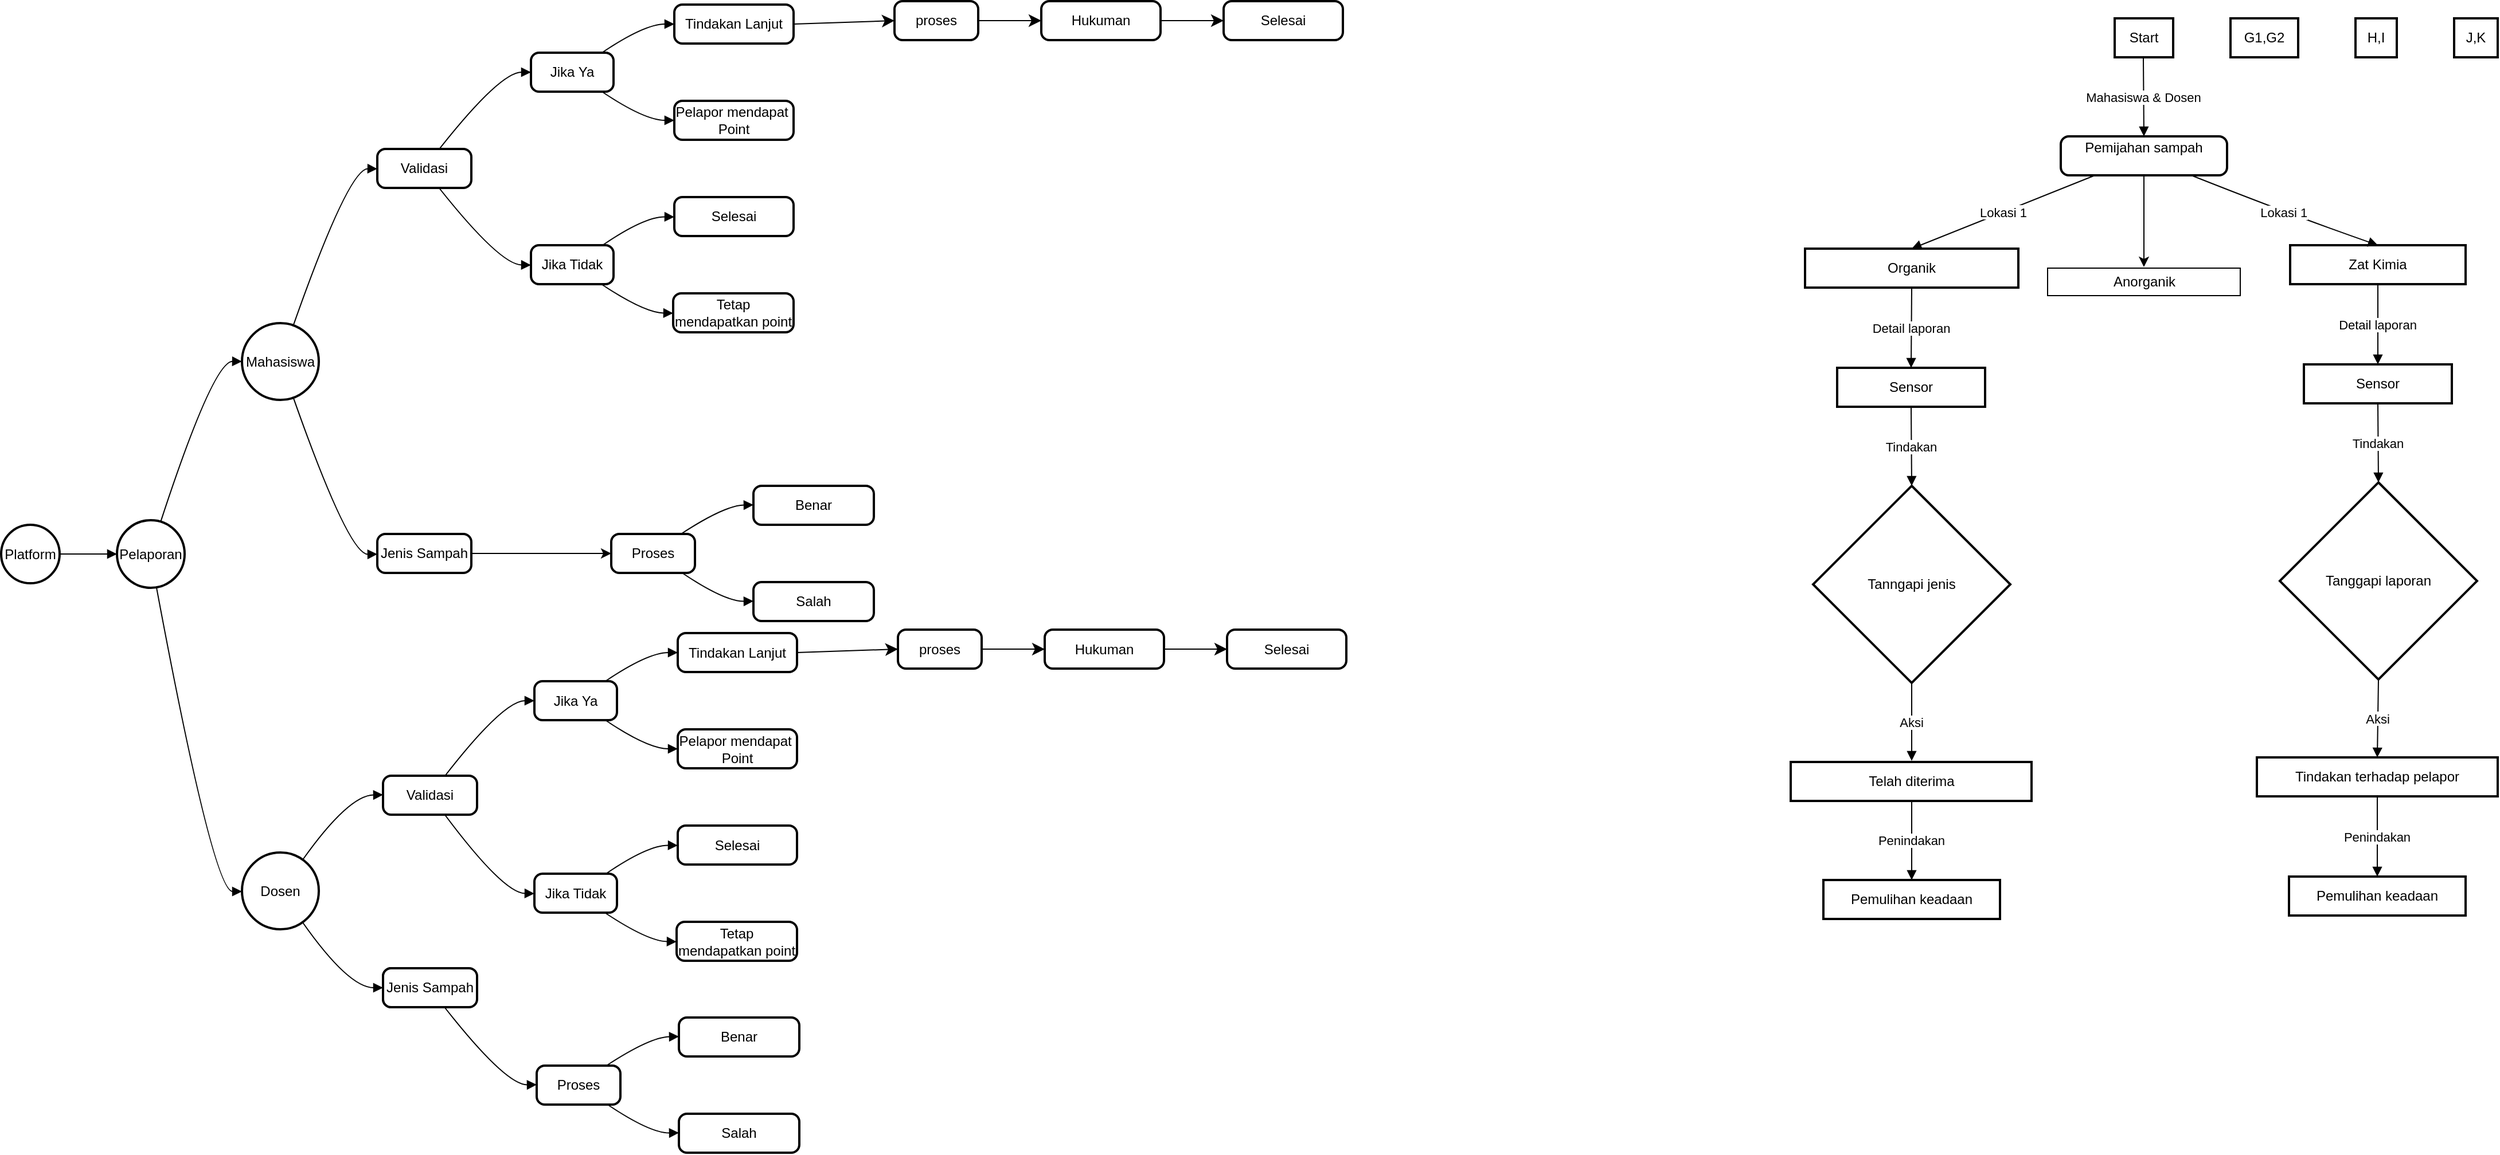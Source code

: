 <mxfile version="24.7.16">
  <diagram name="Halaman-1" id="vI17TSIT231bG5ewFWEX">
    <mxGraphModel dx="1834" dy="1138" grid="0" gridSize="10" guides="1" tooltips="1" connect="1" arrows="1" fold="1" page="0" pageScale="1" pageWidth="827" pageHeight="1169" math="0" shadow="0">
      <root>
        <mxCell id="0" />
        <mxCell id="1" parent="0" />
        <mxCell id="2" value="Platform" style="ellipse;aspect=fixed;strokeWidth=2;whiteSpace=wrap;" parent="1" vertex="1">
          <mxGeometry y="454" width="51" height="51" as="geometry" />
        </mxCell>
        <mxCell id="3" value="Pelaporan" style="ellipse;aspect=fixed;strokeWidth=2;whiteSpace=wrap;" parent="1" vertex="1">
          <mxGeometry x="101" y="450" width="59" height="59" as="geometry" />
        </mxCell>
        <mxCell id="4" value="Mahasiswa" style="ellipse;aspect=fixed;strokeWidth=2;whiteSpace=wrap;" parent="1" vertex="1">
          <mxGeometry x="210" y="278" width="67" height="67" as="geometry" />
        </mxCell>
        <mxCell id="5" value="Dosen" style="ellipse;aspect=fixed;strokeWidth=2;whiteSpace=wrap;" parent="1" vertex="1">
          <mxGeometry x="210" y="740" width="67" height="67" as="geometry" />
        </mxCell>
        <mxCell id="6" value="Validasi" style="rounded=1;absoluteArcSize=1;arcSize=14;whiteSpace=wrap;strokeWidth=2;" parent="1" vertex="1">
          <mxGeometry x="328" y="126" width="82" height="34" as="geometry" />
        </mxCell>
        <mxCell id="YhmUqTxS2iiu_h7kdvXo-74" style="edgeStyle=orthogonalEdgeStyle;rounded=0;orthogonalLoop=1;jettySize=auto;html=1;exitX=1;exitY=0.5;exitDx=0;exitDy=0;entryX=0;entryY=0.5;entryDx=0;entryDy=0;" parent="1" source="7" target="13" edge="1">
          <mxGeometry relative="1" as="geometry">
            <mxPoint x="525.126" y="479.294" as="targetPoint" />
          </mxGeometry>
        </mxCell>
        <mxCell id="7" value="Jenis Sampah" style="rounded=1;absoluteArcSize=1;arcSize=14;whiteSpace=wrap;strokeWidth=2;" parent="1" vertex="1">
          <mxGeometry x="328" y="462" width="82" height="34" as="geometry" />
        </mxCell>
        <mxCell id="9" value="Dosen 2" style="rounded=1;absoluteArcSize=1;arcSize=14;whiteSpace=wrap;strokeWidth=2;" parent="1" vertex="1">
          <mxGeometry x="333" y="841" width="71" height="34" as="geometry" />
        </mxCell>
        <mxCell id="10" value="Jika Ya" style="rounded=1;absoluteArcSize=1;arcSize=14;whiteSpace=wrap;strokeWidth=2;" parent="1" vertex="1">
          <mxGeometry x="462" y="42" width="72" height="34" as="geometry" />
        </mxCell>
        <mxCell id="11" value="Jika Tidak" style="rounded=1;absoluteArcSize=1;arcSize=14;whiteSpace=wrap;strokeWidth=2;" parent="1" vertex="1">
          <mxGeometry x="462" y="210" width="72" height="34" as="geometry" />
        </mxCell>
        <mxCell id="oGnMxgfMt2kpqqhZpF8a-50" style="edgeStyle=none;curved=1;rounded=0;orthogonalLoop=1;jettySize=auto;html=1;exitX=1;exitY=0.5;exitDx=0;exitDy=0;entryX=0;entryY=0.5;entryDx=0;entryDy=0;fontSize=12;startSize=8;endSize=8;" parent="1" source="12" target="22" edge="1">
          <mxGeometry relative="1" as="geometry" />
        </mxCell>
        <mxCell id="12" value="proses" style="rounded=1;absoluteArcSize=1;arcSize=14;whiteSpace=wrap;strokeWidth=2;" parent="1" vertex="1">
          <mxGeometry x="779" y="-3" width="73" height="34" as="geometry" />
        </mxCell>
        <mxCell id="13" value="Proses" style="rounded=1;absoluteArcSize=1;arcSize=14;whiteSpace=wrap;strokeWidth=2;" parent="1" vertex="1">
          <mxGeometry x="532" y="462" width="73" height="34" as="geometry" />
        </mxCell>
        <mxCell id="oGnMxgfMt2kpqqhZpF8a-49" style="edgeStyle=none;curved=1;rounded=0;orthogonalLoop=1;jettySize=auto;html=1;exitX=1;exitY=0.5;exitDx=0;exitDy=0;entryX=0;entryY=0.5;entryDx=0;entryDy=0;fontSize=12;startSize=8;endSize=8;" parent="1" source="18" target="12" edge="1">
          <mxGeometry relative="1" as="geometry" />
        </mxCell>
        <mxCell id="18" value="Tindakan Lanjut" style="rounded=1;absoluteArcSize=1;arcSize=14;whiteSpace=wrap;strokeWidth=2;" parent="1" vertex="1">
          <mxGeometry x="587" width="104" height="34" as="geometry" />
        </mxCell>
        <mxCell id="19" value="Pelapor mendapat &#xa;Point" style="rounded=1;absoluteArcSize=1;arcSize=14;whiteSpace=wrap;strokeWidth=2;" parent="1" vertex="1">
          <mxGeometry x="587" y="84" width="104" height="34" as="geometry" />
        </mxCell>
        <mxCell id="20" value="Selesai" style="rounded=1;absoluteArcSize=1;arcSize=14;whiteSpace=wrap;strokeWidth=2;" parent="1" vertex="1">
          <mxGeometry x="587" y="168" width="104" height="34" as="geometry" />
        </mxCell>
        <mxCell id="21" value="Tetap mendapatkan point" style="rounded=1;absoluteArcSize=1;arcSize=14;whiteSpace=wrap;strokeWidth=2;" parent="1" vertex="1">
          <mxGeometry x="586" y="252" width="105" height="34" as="geometry" />
        </mxCell>
        <mxCell id="oGnMxgfMt2kpqqhZpF8a-51" style="edgeStyle=none;curved=1;rounded=0;orthogonalLoop=1;jettySize=auto;html=1;exitX=1;exitY=0.5;exitDx=0;exitDy=0;entryX=0;entryY=0.5;entryDx=0;entryDy=0;fontSize=12;startSize=8;endSize=8;" parent="1" source="22" target="23" edge="1">
          <mxGeometry relative="1" as="geometry" />
        </mxCell>
        <mxCell id="22" value="Hukuman" style="rounded=1;absoluteArcSize=1;arcSize=14;whiteSpace=wrap;strokeWidth=2;" parent="1" vertex="1">
          <mxGeometry x="907" y="-3" width="104" height="34" as="geometry" />
        </mxCell>
        <mxCell id="23" value="Selesai" style="rounded=1;absoluteArcSize=1;arcSize=14;whiteSpace=wrap;strokeWidth=2;" parent="1" vertex="1">
          <mxGeometry x="1066" y="-3" width="104" height="34" as="geometry" />
        </mxCell>
        <mxCell id="24" value="Benar" style="rounded=1;absoluteArcSize=1;arcSize=14;whiteSpace=wrap;strokeWidth=2;" parent="1" vertex="1">
          <mxGeometry x="656" y="420" width="105" height="34" as="geometry" />
        </mxCell>
        <mxCell id="25" value="Salah" style="rounded=1;absoluteArcSize=1;arcSize=14;whiteSpace=wrap;strokeWidth=2;" parent="1" vertex="1">
          <mxGeometry x="656" y="504" width="105" height="34" as="geometry" />
        </mxCell>
        <mxCell id="26" value="" style="curved=1;startArrow=none;endArrow=block;exitX=1;exitY=0.5;entryX=0;entryY=0.5;" parent="1" source="2" target="3" edge="1">
          <mxGeometry relative="1" as="geometry">
            <Array as="points" />
          </mxGeometry>
        </mxCell>
        <mxCell id="27" value="" style="curved=1;startArrow=none;endArrow=block;exitX=0.66;exitY=0;entryX=0;entryY=0.5;" parent="1" source="3" target="4" edge="1">
          <mxGeometry relative="1" as="geometry">
            <Array as="points">
              <mxPoint x="185" y="311" />
            </Array>
          </mxGeometry>
        </mxCell>
        <mxCell id="28" value="" style="curved=1;startArrow=none;endArrow=block;exitX=0.59;exitY=1;entryX=0;entryY=0.51;" parent="1" source="3" target="5" edge="1">
          <mxGeometry relative="1" as="geometry">
            <Array as="points">
              <mxPoint x="185" y="774" />
            </Array>
          </mxGeometry>
        </mxCell>
        <mxCell id="29" value="" style="curved=1;startArrow=none;endArrow=block;exitX=0.68;exitY=0;entryX=-0.01;entryY=0.51;" parent="1" source="4" target="6" edge="1">
          <mxGeometry relative="1" as="geometry">
            <Array as="points">
              <mxPoint x="303" y="143" />
            </Array>
          </mxGeometry>
        </mxCell>
        <mxCell id="30" value="" style="curved=1;startArrow=none;endArrow=block;exitX=0.68;exitY=1;entryX=-0.01;entryY=0.52;" parent="1" source="4" target="7" edge="1">
          <mxGeometry relative="1" as="geometry">
            <Array as="points">
              <mxPoint x="303" y="480" />
            </Array>
          </mxGeometry>
        </mxCell>
        <mxCell id="31" value="" style="curved=1;startArrow=none;endArrow=block;exitX=0.86;exitY=0;entryX=0;entryY=0.49;" parent="1" source="5" edge="1">
          <mxGeometry relative="1" as="geometry">
            <Array as="points">
              <mxPoint x="303" y="690" />
            </Array>
            <mxPoint x="333" y="689.66" as="targetPoint" />
          </mxGeometry>
        </mxCell>
        <mxCell id="32" value="" style="curved=1;startArrow=none;endArrow=block;exitX=0.86;exitY=1.01;entryX=0;entryY=0.5;" parent="1" source="5" target="9" edge="1">
          <mxGeometry relative="1" as="geometry">
            <Array as="points">
              <mxPoint x="303" y="858" />
            </Array>
          </mxGeometry>
        </mxCell>
        <mxCell id="33" value="" style="curved=1;startArrow=none;endArrow=block;exitX=0.66;exitY=0;entryX=0;entryY=0.5;" parent="1" source="6" target="10" edge="1">
          <mxGeometry relative="1" as="geometry">
            <Array as="points">
              <mxPoint x="435" y="59" />
            </Array>
          </mxGeometry>
        </mxCell>
        <mxCell id="34" value="" style="curved=1;startArrow=none;endArrow=block;exitX=0.66;exitY=1.01;entryX=0;entryY=0.51;" parent="1" source="6" target="11" edge="1">
          <mxGeometry relative="1" as="geometry">
            <Array as="points">
              <mxPoint x="435" y="227" />
            </Array>
          </mxGeometry>
        </mxCell>
        <mxCell id="41" value="" style="curved=1;startArrow=none;endArrow=block;exitX=0.86;exitY=0;entryX=0;entryY=0.5;" parent="1" source="10" target="18" edge="1">
          <mxGeometry relative="1" as="geometry">
            <Array as="points">
              <mxPoint x="561" y="17" />
            </Array>
          </mxGeometry>
        </mxCell>
        <mxCell id="42" value="" style="curved=1;startArrow=none;endArrow=block;exitX=0.86;exitY=1;entryX=0;entryY=0.5;" parent="1" source="10" target="19" edge="1">
          <mxGeometry relative="1" as="geometry">
            <Array as="points">
              <mxPoint x="561" y="101" />
            </Array>
          </mxGeometry>
        </mxCell>
        <mxCell id="43" value="" style="curved=1;startArrow=none;endArrow=block;exitX=0.86;exitY=0.01;entryX=0;entryY=0.51;" parent="1" source="11" target="20" edge="1">
          <mxGeometry relative="1" as="geometry">
            <Array as="points">
              <mxPoint x="561" y="185" />
            </Array>
          </mxGeometry>
        </mxCell>
        <mxCell id="44" value="" style="curved=1;startArrow=none;endArrow=block;exitX=0.86;exitY=1.01;entryX=0;entryY=0.51;" parent="1" source="11" target="21" edge="1">
          <mxGeometry relative="1" as="geometry">
            <Array as="points">
              <mxPoint x="561" y="269" />
            </Array>
          </mxGeometry>
        </mxCell>
        <mxCell id="47" value="" style="curved=1;startArrow=none;endArrow=block;exitX=0.84;exitY=-0.01;entryX=0;entryY=0.49;" parent="1" source="13" target="24" edge="1">
          <mxGeometry relative="1" as="geometry">
            <Array as="points">
              <mxPoint x="631" y="437" />
            </Array>
          </mxGeometry>
        </mxCell>
        <mxCell id="48" value="" style="curved=1;startArrow=none;endArrow=block;exitX=0.84;exitY=0.99;entryX=0;entryY=0.49;" parent="1" source="13" target="25" edge="1">
          <mxGeometry relative="1" as="geometry">
            <Array as="points">
              <mxPoint x="631" y="521" />
            </Array>
          </mxGeometry>
        </mxCell>
        <mxCell id="YhmUqTxS2iiu_h7kdvXo-48" value="Jenis Sampah" style="rounded=1;absoluteArcSize=1;arcSize=14;whiteSpace=wrap;strokeWidth=2;" parent="1" vertex="1">
          <mxGeometry x="333" y="841" width="82" height="34" as="geometry" />
        </mxCell>
        <mxCell id="YhmUqTxS2iiu_h7kdvXo-49" value="Proses" style="rounded=1;absoluteArcSize=1;arcSize=14;whiteSpace=wrap;strokeWidth=2;" parent="1" vertex="1">
          <mxGeometry x="467" y="926" width="73" height="34" as="geometry" />
        </mxCell>
        <mxCell id="YhmUqTxS2iiu_h7kdvXo-50" value="Benar" style="rounded=1;absoluteArcSize=1;arcSize=14;whiteSpace=wrap;strokeWidth=2;" parent="1" vertex="1">
          <mxGeometry x="591" y="884" width="105" height="34" as="geometry" />
        </mxCell>
        <mxCell id="YhmUqTxS2iiu_h7kdvXo-51" value="Salah" style="rounded=1;absoluteArcSize=1;arcSize=14;whiteSpace=wrap;strokeWidth=2;" parent="1" vertex="1">
          <mxGeometry x="591" y="968" width="105" height="34" as="geometry" />
        </mxCell>
        <mxCell id="YhmUqTxS2iiu_h7kdvXo-52" value="" style="curved=1;startArrow=none;endArrow=block;exitX=0.66;exitY=1.02;entryX=0;entryY=0.49;" parent="1" source="YhmUqTxS2iiu_h7kdvXo-48" target="YhmUqTxS2iiu_h7kdvXo-49" edge="1">
          <mxGeometry relative="1" as="geometry">
            <Array as="points">
              <mxPoint x="440" y="943" />
            </Array>
          </mxGeometry>
        </mxCell>
        <mxCell id="YhmUqTxS2iiu_h7kdvXo-53" value="" style="curved=1;startArrow=none;endArrow=block;exitX=0.84;exitY=-0.01;entryX=0;entryY=0.49;" parent="1" source="YhmUqTxS2iiu_h7kdvXo-49" target="YhmUqTxS2iiu_h7kdvXo-50" edge="1">
          <mxGeometry relative="1" as="geometry">
            <Array as="points">
              <mxPoint x="566" y="901" />
            </Array>
          </mxGeometry>
        </mxCell>
        <mxCell id="YhmUqTxS2iiu_h7kdvXo-54" value="" style="curved=1;startArrow=none;endArrow=block;exitX=0.84;exitY=0.99;entryX=0;entryY=0.49;" parent="1" source="YhmUqTxS2iiu_h7kdvXo-49" target="YhmUqTxS2iiu_h7kdvXo-51" edge="1">
          <mxGeometry relative="1" as="geometry">
            <Array as="points">
              <mxPoint x="566" y="985" />
            </Array>
          </mxGeometry>
        </mxCell>
        <mxCell id="YhmUqTxS2iiu_h7kdvXo-55" value="Validasi" style="rounded=1;absoluteArcSize=1;arcSize=14;whiteSpace=wrap;strokeWidth=2;" parent="1" vertex="1">
          <mxGeometry x="333" y="673" width="82" height="34" as="geometry" />
        </mxCell>
        <mxCell id="YhmUqTxS2iiu_h7kdvXo-56" value="Jika Ya" style="rounded=1;absoluteArcSize=1;arcSize=14;whiteSpace=wrap;strokeWidth=2;" parent="1" vertex="1">
          <mxGeometry x="465" y="590.5" width="72" height="34" as="geometry" />
        </mxCell>
        <mxCell id="YhmUqTxS2iiu_h7kdvXo-57" value="Jika Tidak" style="rounded=1;absoluteArcSize=1;arcSize=14;whiteSpace=wrap;strokeWidth=2;" parent="1" vertex="1">
          <mxGeometry x="465" y="758.5" width="72" height="34" as="geometry" />
        </mxCell>
        <mxCell id="YhmUqTxS2iiu_h7kdvXo-58" style="edgeStyle=none;curved=1;rounded=0;orthogonalLoop=1;jettySize=auto;html=1;exitX=1;exitY=0.5;exitDx=0;exitDy=0;entryX=0;entryY=0.5;entryDx=0;entryDy=0;fontSize=12;startSize=8;endSize=8;" parent="1" source="YhmUqTxS2iiu_h7kdvXo-59" target="YhmUqTxS2iiu_h7kdvXo-66" edge="1">
          <mxGeometry relative="1" as="geometry" />
        </mxCell>
        <mxCell id="YhmUqTxS2iiu_h7kdvXo-59" value="proses" style="rounded=1;absoluteArcSize=1;arcSize=14;whiteSpace=wrap;strokeWidth=2;" parent="1" vertex="1">
          <mxGeometry x="782" y="545.5" width="73" height="34" as="geometry" />
        </mxCell>
        <mxCell id="YhmUqTxS2iiu_h7kdvXo-60" style="edgeStyle=none;curved=1;rounded=0;orthogonalLoop=1;jettySize=auto;html=1;exitX=1;exitY=0.5;exitDx=0;exitDy=0;entryX=0;entryY=0.5;entryDx=0;entryDy=0;fontSize=12;startSize=8;endSize=8;" parent="1" source="YhmUqTxS2iiu_h7kdvXo-61" target="YhmUqTxS2iiu_h7kdvXo-59" edge="1">
          <mxGeometry relative="1" as="geometry" />
        </mxCell>
        <mxCell id="YhmUqTxS2iiu_h7kdvXo-61" value="Tindakan Lanjut" style="rounded=1;absoluteArcSize=1;arcSize=14;whiteSpace=wrap;strokeWidth=2;" parent="1" vertex="1">
          <mxGeometry x="590" y="548.5" width="104" height="34" as="geometry" />
        </mxCell>
        <mxCell id="YhmUqTxS2iiu_h7kdvXo-62" value="Pelapor mendapat &#xa;Point" style="rounded=1;absoluteArcSize=1;arcSize=14;whiteSpace=wrap;strokeWidth=2;" parent="1" vertex="1">
          <mxGeometry x="590" y="632.5" width="104" height="34" as="geometry" />
        </mxCell>
        <mxCell id="YhmUqTxS2iiu_h7kdvXo-63" value="Selesai" style="rounded=1;absoluteArcSize=1;arcSize=14;whiteSpace=wrap;strokeWidth=2;" parent="1" vertex="1">
          <mxGeometry x="590" y="716.5" width="104" height="34" as="geometry" />
        </mxCell>
        <mxCell id="YhmUqTxS2iiu_h7kdvXo-64" value="Tetap mendapatkan point" style="rounded=1;absoluteArcSize=1;arcSize=14;whiteSpace=wrap;strokeWidth=2;" parent="1" vertex="1">
          <mxGeometry x="589" y="800.5" width="105" height="34" as="geometry" />
        </mxCell>
        <mxCell id="YhmUqTxS2iiu_h7kdvXo-65" style="edgeStyle=none;curved=1;rounded=0;orthogonalLoop=1;jettySize=auto;html=1;exitX=1;exitY=0.5;exitDx=0;exitDy=0;entryX=0;entryY=0.5;entryDx=0;entryDy=0;fontSize=12;startSize=8;endSize=8;" parent="1" source="YhmUqTxS2iiu_h7kdvXo-66" target="YhmUqTxS2iiu_h7kdvXo-67" edge="1">
          <mxGeometry relative="1" as="geometry" />
        </mxCell>
        <mxCell id="YhmUqTxS2iiu_h7kdvXo-66" value="Hukuman" style="rounded=1;absoluteArcSize=1;arcSize=14;whiteSpace=wrap;strokeWidth=2;" parent="1" vertex="1">
          <mxGeometry x="910" y="545.5" width="104" height="34" as="geometry" />
        </mxCell>
        <mxCell id="YhmUqTxS2iiu_h7kdvXo-67" value="Selesai" style="rounded=1;absoluteArcSize=1;arcSize=14;whiteSpace=wrap;strokeWidth=2;" parent="1" vertex="1">
          <mxGeometry x="1069" y="545.5" width="104" height="34" as="geometry" />
        </mxCell>
        <mxCell id="YhmUqTxS2iiu_h7kdvXo-68" value="" style="curved=1;startArrow=none;endArrow=block;exitX=0.66;exitY=0;entryX=0;entryY=0.5;" parent="1" source="YhmUqTxS2iiu_h7kdvXo-55" target="YhmUqTxS2iiu_h7kdvXo-56" edge="1">
          <mxGeometry relative="1" as="geometry">
            <Array as="points">
              <mxPoint x="438" y="607.5" />
            </Array>
          </mxGeometry>
        </mxCell>
        <mxCell id="YhmUqTxS2iiu_h7kdvXo-69" value="" style="curved=1;startArrow=none;endArrow=block;exitX=0.66;exitY=1.01;entryX=0;entryY=0.51;" parent="1" source="YhmUqTxS2iiu_h7kdvXo-55" target="YhmUqTxS2iiu_h7kdvXo-57" edge="1">
          <mxGeometry relative="1" as="geometry">
            <Array as="points">
              <mxPoint x="438" y="775.5" />
            </Array>
          </mxGeometry>
        </mxCell>
        <mxCell id="YhmUqTxS2iiu_h7kdvXo-70" value="" style="curved=1;startArrow=none;endArrow=block;exitX=0.86;exitY=0;entryX=0;entryY=0.5;" parent="1" source="YhmUqTxS2iiu_h7kdvXo-56" target="YhmUqTxS2iiu_h7kdvXo-61" edge="1">
          <mxGeometry relative="1" as="geometry">
            <Array as="points">
              <mxPoint x="564" y="565.5" />
            </Array>
          </mxGeometry>
        </mxCell>
        <mxCell id="YhmUqTxS2iiu_h7kdvXo-71" value="" style="curved=1;startArrow=none;endArrow=block;exitX=0.86;exitY=1;entryX=0;entryY=0.5;" parent="1" source="YhmUqTxS2iiu_h7kdvXo-56" target="YhmUqTxS2iiu_h7kdvXo-62" edge="1">
          <mxGeometry relative="1" as="geometry">
            <Array as="points">
              <mxPoint x="564" y="649.5" />
            </Array>
          </mxGeometry>
        </mxCell>
        <mxCell id="YhmUqTxS2iiu_h7kdvXo-72" value="" style="curved=1;startArrow=none;endArrow=block;exitX=0.86;exitY=0.01;entryX=0;entryY=0.51;" parent="1" source="YhmUqTxS2iiu_h7kdvXo-57" target="YhmUqTxS2iiu_h7kdvXo-63" edge="1">
          <mxGeometry relative="1" as="geometry">
            <Array as="points">
              <mxPoint x="564" y="733.5" />
            </Array>
          </mxGeometry>
        </mxCell>
        <mxCell id="YhmUqTxS2iiu_h7kdvXo-73" value="" style="curved=1;startArrow=none;endArrow=block;exitX=0.86;exitY=1.01;entryX=0;entryY=0.51;" parent="1" source="YhmUqTxS2iiu_h7kdvXo-57" target="YhmUqTxS2iiu_h7kdvXo-64" edge="1">
          <mxGeometry relative="1" as="geometry">
            <Array as="points">
              <mxPoint x="564" y="817.5" />
            </Array>
          </mxGeometry>
        </mxCell>
        <mxCell id="m37Qg1CDzB-L9U7_lDDk-114" value="Start" style="whiteSpace=wrap;strokeWidth=2;" parent="1" vertex="1">
          <mxGeometry x="1843" y="12" width="51" height="34" as="geometry" />
        </mxCell>
        <mxCell id="q4HFe4SoSKMmxGWvJcqE-51" value="" style="edgeStyle=orthogonalEdgeStyle;rounded=0;orthogonalLoop=1;jettySize=auto;html=1;" edge="1" parent="1" source="m37Qg1CDzB-L9U7_lDDk-115">
          <mxGeometry relative="1" as="geometry">
            <mxPoint x="1868.5" y="229" as="targetPoint" />
          </mxGeometry>
        </mxCell>
        <mxCell id="m37Qg1CDzB-L9U7_lDDk-115" value="Pemijahan sampah&#xa;" style="rounded=1;absoluteArcSize=1;arcSize=14;whiteSpace=wrap;strokeWidth=2;" parent="1" vertex="1">
          <mxGeometry x="1796" y="115" width="145" height="34" as="geometry" />
        </mxCell>
        <mxCell id="m37Qg1CDzB-L9U7_lDDk-116" value="Organik" style="whiteSpace=wrap;strokeWidth=2;" parent="1" vertex="1">
          <mxGeometry x="1573" y="213" width="186" height="34" as="geometry" />
        </mxCell>
        <mxCell id="m37Qg1CDzB-L9U7_lDDk-117" value="Zat Kimia" style="whiteSpace=wrap;strokeWidth=2;" parent="1" vertex="1">
          <mxGeometry x="1996" y="210" width="153" height="34" as="geometry" />
        </mxCell>
        <mxCell id="m37Qg1CDzB-L9U7_lDDk-118" value="Sensor" style="whiteSpace=wrap;strokeWidth=2;" parent="1" vertex="1">
          <mxGeometry x="1601" y="317" width="129" height="34" as="geometry" />
        </mxCell>
        <mxCell id="m37Qg1CDzB-L9U7_lDDk-119" value="Sensor" style="whiteSpace=wrap;strokeWidth=2;" parent="1" vertex="1">
          <mxGeometry x="2008" y="314" width="129" height="34" as="geometry" />
        </mxCell>
        <mxCell id="m37Qg1CDzB-L9U7_lDDk-120" value="Tanngapi jenis" style="rhombus;strokeWidth=2;whiteSpace=wrap;" parent="1" vertex="1">
          <mxGeometry x="1580" y="420" width="172" height="172" as="geometry" />
        </mxCell>
        <mxCell id="m37Qg1CDzB-L9U7_lDDk-121" value="Tanggapi laporan" style="rhombus;strokeWidth=2;whiteSpace=wrap;" parent="1" vertex="1">
          <mxGeometry x="1987" y="417" width="172" height="172" as="geometry" />
        </mxCell>
        <mxCell id="m37Qg1CDzB-L9U7_lDDk-122" value="Telah diterima" style="whiteSpace=wrap;strokeWidth=2;" parent="1" vertex="1">
          <mxGeometry x="1560.5" y="661" width="210" height="34" as="geometry" />
        </mxCell>
        <mxCell id="m37Qg1CDzB-L9U7_lDDk-123" value="Tindakan terhadap pelapor" style="whiteSpace=wrap;strokeWidth=2;" parent="1" vertex="1">
          <mxGeometry x="1967" y="657" width="210" height="34" as="geometry" />
        </mxCell>
        <mxCell id="m37Qg1CDzB-L9U7_lDDk-124" value="Pemulihan keadaan" style="whiteSpace=wrap;strokeWidth=2;" parent="1" vertex="1">
          <mxGeometry x="1589" y="764" width="154" height="34" as="geometry" />
        </mxCell>
        <mxCell id="m37Qg1CDzB-L9U7_lDDk-125" value="Pemulihan keadaan" style="whiteSpace=wrap;strokeWidth=2;" parent="1" vertex="1">
          <mxGeometry x="1995" y="761" width="154" height="34" as="geometry" />
        </mxCell>
        <mxCell id="m37Qg1CDzB-L9U7_lDDk-126" value="G1,G2" style="whiteSpace=wrap;strokeWidth=2;" parent="1" vertex="1">
          <mxGeometry x="1944" y="12" width="59" height="34" as="geometry" />
        </mxCell>
        <mxCell id="m37Qg1CDzB-L9U7_lDDk-127" value="H,I" style="whiteSpace=wrap;strokeWidth=2;" parent="1" vertex="1">
          <mxGeometry x="2053" y="12" width="36" height="34" as="geometry" />
        </mxCell>
        <mxCell id="m37Qg1CDzB-L9U7_lDDk-128" value="J,K" style="whiteSpace=wrap;strokeWidth=2;" parent="1" vertex="1">
          <mxGeometry x="2139" y="12" width="38" height="34" as="geometry" />
        </mxCell>
        <mxCell id="m37Qg1CDzB-L9U7_lDDk-129" value="Mahasiswa &amp; Dosen" style="curved=1;startArrow=none;endArrow=block;exitX=0.49;exitY=1;entryX=0.5;entryY=0.01;" parent="1" source="m37Qg1CDzB-L9U7_lDDk-114" target="m37Qg1CDzB-L9U7_lDDk-115" edge="1">
          <mxGeometry relative="1" as="geometry">
            <Array as="points" />
          </mxGeometry>
        </mxCell>
        <mxCell id="m37Qg1CDzB-L9U7_lDDk-130" value="Lokasi 1" style="curved=1;startArrow=none;endArrow=block;exitX=0.2;exitY=1.01;entryX=0.5;entryY=0.01;" parent="1" source="m37Qg1CDzB-L9U7_lDDk-115" target="m37Qg1CDzB-L9U7_lDDk-116" edge="1">
          <mxGeometry relative="1" as="geometry">
            <Array as="points" />
          </mxGeometry>
        </mxCell>
        <mxCell id="m37Qg1CDzB-L9U7_lDDk-131" value="Lokasi 1" style="curved=1;startArrow=none;endArrow=block;exitX=0.79;exitY=1.01;entryX=0.5;entryY=0.01;" parent="1" source="m37Qg1CDzB-L9U7_lDDk-115" target="m37Qg1CDzB-L9U7_lDDk-117" edge="1">
          <mxGeometry relative="1" as="geometry">
            <Array as="points">
              <mxPoint x="1998" y="184" />
            </Array>
          </mxGeometry>
        </mxCell>
        <mxCell id="m37Qg1CDzB-L9U7_lDDk-132" value="Detail laporan" style="curved=1;startArrow=none;endArrow=block;exitX=0.5;exitY=1.01;entryX=0.5;entryY=-0.01;" parent="1" source="m37Qg1CDzB-L9U7_lDDk-116" target="m37Qg1CDzB-L9U7_lDDk-118" edge="1">
          <mxGeometry relative="1" as="geometry">
            <Array as="points" />
          </mxGeometry>
        </mxCell>
        <mxCell id="m37Qg1CDzB-L9U7_lDDk-133" value="Detail laporan" style="curved=1;startArrow=none;endArrow=block;exitX=0.5;exitY=1.01;entryX=0.5;entryY=-0.01;" parent="1" source="m37Qg1CDzB-L9U7_lDDk-117" target="m37Qg1CDzB-L9U7_lDDk-119" edge="1">
          <mxGeometry relative="1" as="geometry">
            <Array as="points" />
          </mxGeometry>
        </mxCell>
        <mxCell id="m37Qg1CDzB-L9U7_lDDk-134" value="Tindakan" style="curved=1;startArrow=none;endArrow=block;exitX=0.5;exitY=0.99;entryX=0.5;entryY=0;" parent="1" source="m37Qg1CDzB-L9U7_lDDk-118" target="m37Qg1CDzB-L9U7_lDDk-120" edge="1">
          <mxGeometry relative="1" as="geometry">
            <Array as="points" />
          </mxGeometry>
        </mxCell>
        <mxCell id="m37Qg1CDzB-L9U7_lDDk-135" value="Tindakan" style="curved=1;startArrow=none;endArrow=block;exitX=0.5;exitY=0.99;entryX=0.5;entryY=0;" parent="1" source="m37Qg1CDzB-L9U7_lDDk-119" target="m37Qg1CDzB-L9U7_lDDk-121" edge="1">
          <mxGeometry relative="1" as="geometry">
            <Array as="points" />
          </mxGeometry>
        </mxCell>
        <mxCell id="m37Qg1CDzB-L9U7_lDDk-136" value="Aksi" style="curved=1;startArrow=none;endArrow=block;exitX=0.5;exitY=1;entryX=0.5;entryY=0.01;" parent="1" source="m37Qg1CDzB-L9U7_lDDk-120" edge="1">
          <mxGeometry relative="1" as="geometry">
            <Array as="points" />
            <mxPoint x="1666" y="660" as="targetPoint" />
          </mxGeometry>
        </mxCell>
        <mxCell id="m37Qg1CDzB-L9U7_lDDk-137" value="Aksi" style="curved=1;startArrow=none;endArrow=block;exitX=0.5;exitY=1;entryX=0.5;entryY=0.01;" parent="1" source="m37Qg1CDzB-L9U7_lDDk-121" target="m37Qg1CDzB-L9U7_lDDk-123" edge="1">
          <mxGeometry relative="1" as="geometry">
            <Array as="points" />
          </mxGeometry>
        </mxCell>
        <mxCell id="m37Qg1CDzB-L9U7_lDDk-138" value="Penindakan" style="curved=1;startArrow=none;endArrow=block;exitX=0.5;exitY=1.01;entryX=0.5;entryY=-0.01;" parent="1" target="m37Qg1CDzB-L9U7_lDDk-124" edge="1">
          <mxGeometry relative="1" as="geometry">
            <Array as="points" />
            <mxPoint x="1666" y="694" as="sourcePoint" />
          </mxGeometry>
        </mxCell>
        <mxCell id="m37Qg1CDzB-L9U7_lDDk-139" value="Penindakan" style="curved=1;startArrow=none;endArrow=block;exitX=0.5;exitY=1.01;entryX=0.5;entryY=-0.01;" parent="1" source="m37Qg1CDzB-L9U7_lDDk-123" target="m37Qg1CDzB-L9U7_lDDk-125" edge="1">
          <mxGeometry relative="1" as="geometry">
            <Array as="points" />
          </mxGeometry>
        </mxCell>
        <mxCell id="q4HFe4SoSKMmxGWvJcqE-52" value="Anorganik" style="rounded=0;whiteSpace=wrap;html=1;" vertex="1" parent="1">
          <mxGeometry x="1784.5" y="230" width="168" height="24" as="geometry" />
        </mxCell>
      </root>
    </mxGraphModel>
  </diagram>
</mxfile>
